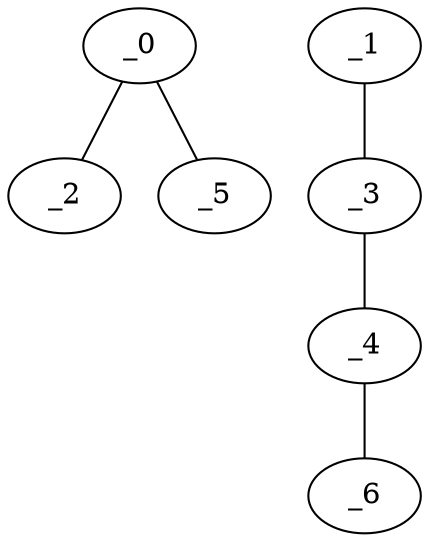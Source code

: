 graph KP1_0094 {
	_0	 [x="0.73",
		y="2.87"];
	_2	 [x="0.827973",
		y="0.624483"];
	_0 -- _2;
	_5	 [x="1.02779",
		y="1.391"];
	_0 -- _5;
	_1	 [x="1.83568",
		y="2.91541"];
	_3	 [x="0.53398",
		y="1.65527"];
	_1 -- _3;
	_4	 [x="1.91",
		y="0.63"];
	_3 -- _4;
	_6	 [x="1.6645",
		y="1.08443"];
	_4 -- _6;
}
